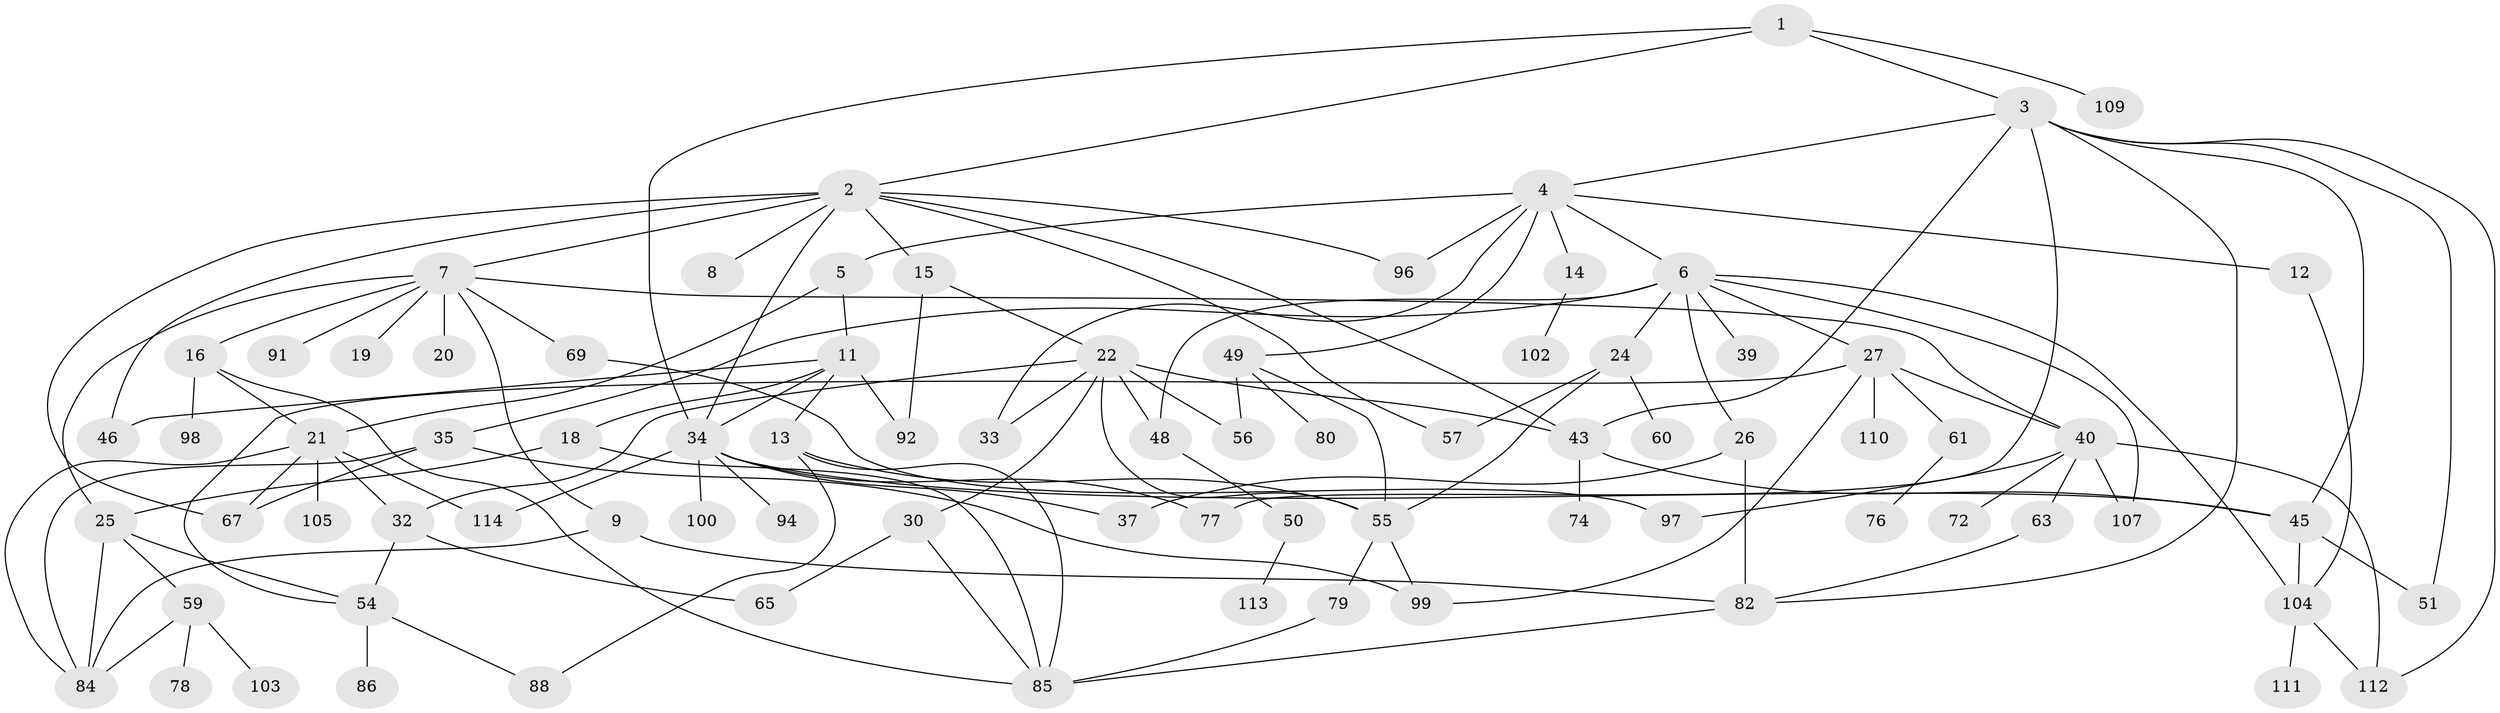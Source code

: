 // original degree distribution, {4: 0.14035087719298245, 9: 0.008771929824561403, 6: 0.043859649122807015, 8: 0.02631578947368421, 3: 0.15789473684210525, 2: 0.3508771929824561, 5: 0.07017543859649122, 7: 0.008771929824561403, 1: 0.19298245614035087}
// Generated by graph-tools (version 1.1) at 2025/41/03/06/25 10:41:30]
// undirected, 81 vertices, 130 edges
graph export_dot {
graph [start="1"]
  node [color=gray90,style=filled];
  1 [super="+31"];
  2 [super="+108"];
  3 [super="+23"];
  4 [super="+66"];
  5 [super="+62"];
  6 [super="+17"];
  7 [super="+10"];
  8 [super="+36"];
  9 [super="+28"];
  11;
  12;
  13 [super="+58"];
  14;
  15;
  16 [super="+93"];
  18;
  19;
  20;
  21 [super="+29"];
  22 [super="+42"];
  24 [super="+70"];
  25 [super="+38"];
  26;
  27 [super="+75"];
  30;
  32;
  33 [super="+44"];
  34 [super="+81"];
  35 [super="+47"];
  37;
  39;
  40 [super="+41"];
  43 [super="+68"];
  45 [super="+53"];
  46;
  48;
  49;
  50 [super="+52"];
  51;
  54 [super="+71"];
  55 [super="+64"];
  56 [super="+90"];
  57;
  59 [super="+73"];
  60 [super="+83"];
  61;
  63 [super="+95"];
  65;
  67 [super="+106"];
  69;
  72;
  74;
  76;
  77;
  78;
  79;
  80;
  82 [super="+101"];
  84 [super="+87"];
  85 [super="+89"];
  86;
  88;
  91;
  92;
  94;
  96;
  97;
  98;
  99;
  100;
  102;
  103;
  104;
  105;
  107;
  109;
  110;
  111;
  112;
  113;
  114;
  1 -- 2;
  1 -- 3;
  1 -- 109;
  1 -- 34;
  2 -- 7;
  2 -- 8;
  2 -- 15;
  2 -- 46;
  2 -- 57;
  2 -- 96;
  2 -- 43;
  2 -- 34;
  2 -- 67;
  3 -- 4;
  3 -- 45;
  3 -- 51;
  3 -- 77;
  3 -- 112;
  3 -- 82;
  3 -- 43;
  4 -- 5;
  4 -- 6;
  4 -- 12;
  4 -- 14;
  4 -- 33;
  4 -- 49;
  4 -- 96;
  5 -- 11;
  5 -- 21;
  6 -- 27;
  6 -- 35;
  6 -- 48;
  6 -- 39;
  6 -- 104;
  6 -- 24;
  6 -- 26;
  6 -- 107;
  7 -- 9;
  7 -- 20;
  7 -- 69;
  7 -- 40;
  7 -- 16;
  7 -- 19;
  7 -- 25;
  7 -- 91;
  9 -- 82;
  9 -- 84;
  11 -- 13;
  11 -- 18;
  11 -- 92;
  11 -- 46;
  11 -- 34;
  12 -- 104;
  13 -- 88;
  13 -- 85;
  13 -- 55;
  14 -- 102;
  15 -- 22;
  15 -- 92;
  16 -- 21;
  16 -- 98;
  16 -- 85;
  18 -- 25;
  18 -- 85;
  21 -- 114;
  21 -- 105 [weight=2];
  21 -- 32;
  21 -- 67;
  21 -- 84;
  22 -- 30;
  22 -- 32;
  22 -- 43;
  22 -- 48;
  22 -- 55;
  22 -- 33;
  22 -- 56;
  24 -- 60;
  24 -- 57;
  24 -- 55;
  25 -- 54;
  25 -- 59;
  25 -- 84;
  26 -- 37;
  26 -- 82;
  27 -- 40;
  27 -- 61 [weight=2];
  27 -- 110;
  27 -- 54;
  27 -- 99;
  30 -- 65;
  30 -- 85;
  32 -- 54;
  32 -- 65;
  34 -- 100;
  34 -- 114;
  34 -- 37;
  34 -- 45;
  34 -- 77;
  34 -- 94;
  35 -- 99;
  35 -- 84;
  35 -- 67;
  40 -- 63;
  40 -- 72;
  40 -- 97;
  40 -- 107;
  40 -- 112;
  43 -- 74;
  43 -- 45;
  45 -- 104;
  45 -- 51;
  48 -- 50;
  49 -- 55;
  49 -- 80;
  49 -- 56;
  50 -- 113;
  54 -- 86;
  54 -- 88;
  55 -- 99;
  55 -- 79;
  59 -- 78;
  59 -- 84;
  59 -- 103;
  61 -- 76;
  63 -- 82;
  69 -- 97;
  79 -- 85;
  82 -- 85;
  104 -- 111;
  104 -- 112;
}
